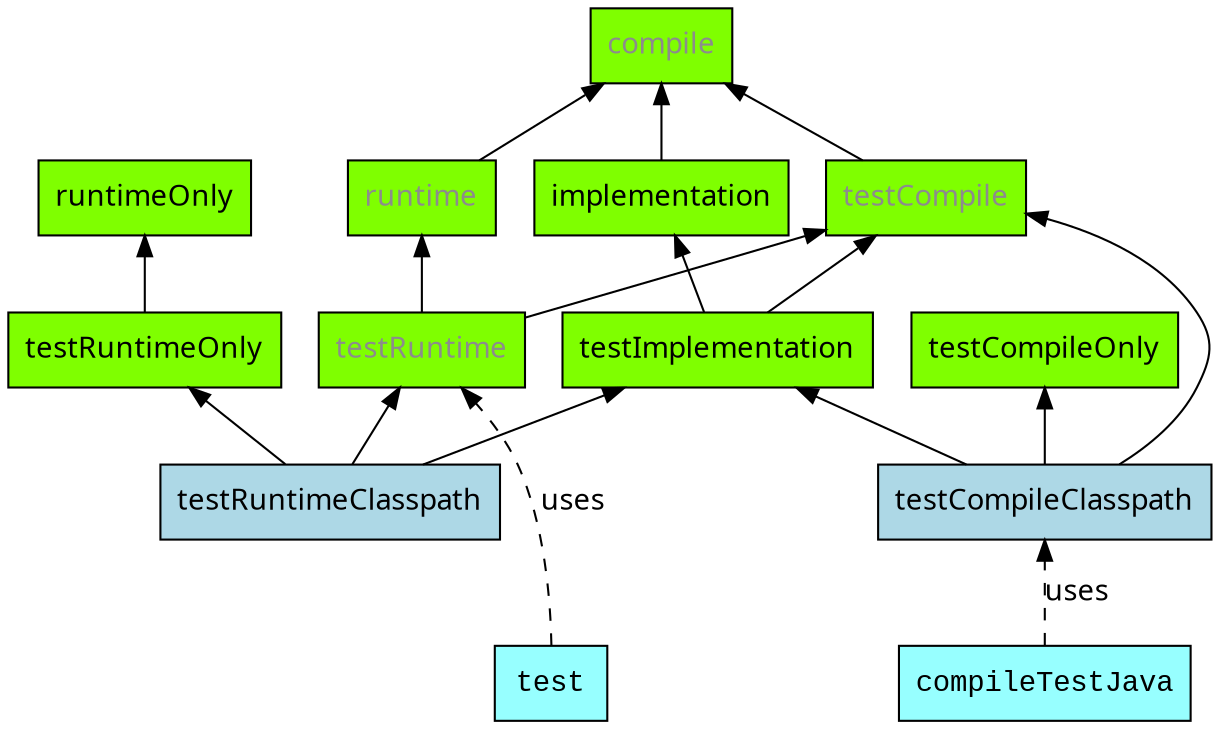 digraph javaPluginConfigurations {

    rankdir = BT;
    node [fontname="Sans", shape=box, style=filled, fillcolor=chartreuse];
    edge [fontname="Sans"];

    /* tasks */
    test [fillcolor=darkslategray1, fontname="Courier New"]
    compileTestJava [fillcolor=darkslategray1, fontname="Courier New"]

    /* deprecated confs */
    compile [fontcolor=gray55]
    runtime [fontcolor=gray55]
    testCompile [fontcolor=gray55]
    testRuntime [fontcolor=gray55]

    testCompileClasspath [fillcolor=lightblue]
    testRuntimeClasspath [fillcolor=lightblue]

    /* configurations */
    implementation -> compile;
    runtime -> compile

    testCompile -> compile
    testImplementation -> {testCompile implementation}
    testCompileClasspath -> {testCompile testCompileOnly testImplementation}
    testRuntime -> {runtime testCompile}
    testRuntimeOnly -> runtimeOnly
    testRuntimeClasspath -> {testRuntimeOnly testRuntime testImplementation}

    /* tasks */
    test -> testRuntime [style=dashed label="uses"]
    compileTestJava -> testCompileClasspath [style=dashed label="uses"]

    /* control for layout */
    test -> testRuntimeClasspath [style=invis]
}
